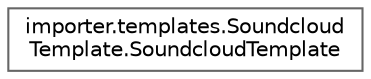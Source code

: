 digraph "Graphical Class Hierarchy"
{
 // LATEX_PDF_SIZE
  bgcolor="transparent";
  edge [fontname=Helvetica,fontsize=10,labelfontname=Helvetica,labelfontsize=10];
  node [fontname=Helvetica,fontsize=10,shape=box,height=0.2,width=0.4];
  rankdir="LR";
  Node0 [id="Node000000",label="importer.templates.Soundcloud\lTemplate.SoundcloudTemplate",height=0.2,width=0.4,color="grey40", fillcolor="white", style="filled",URL="$classimporter_1_1templates_1_1_soundcloud_template_1_1_soundcloud_template.html",tooltip=" "];
}

